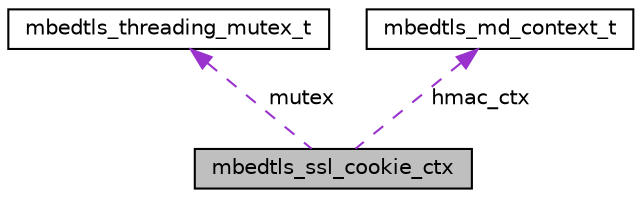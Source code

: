 digraph "mbedtls_ssl_cookie_ctx"
{
  bgcolor="transparent";
  edge [fontname="Helvetica",fontsize="10",labelfontname="Helvetica",labelfontsize="10"];
  node [fontname="Helvetica",fontsize="10",shape=record];
  Node1 [label="mbedtls_ssl_cookie_ctx",height=0.2,width=0.4,color="black", fillcolor="grey75", style="filled", fontcolor="black"];
  Node2 -> Node1 [dir="back",color="darkorchid3",fontsize="10",style="dashed",label=" mutex" ,fontname="Helvetica"];
  Node2 [label="mbedtls_threading_mutex_t",height=0.2,width=0.4,color="black",URL="$structmbedtls__threading__mutex__t.html"];
  Node3 -> Node1 [dir="back",color="darkorchid3",fontsize="10",style="dashed",label=" hmac_ctx" ,fontname="Helvetica"];
  Node3 [label="mbedtls_md_context_t",height=0.2,width=0.4,color="black",URL="$structmbedtls__md__context__t.html"];
}
